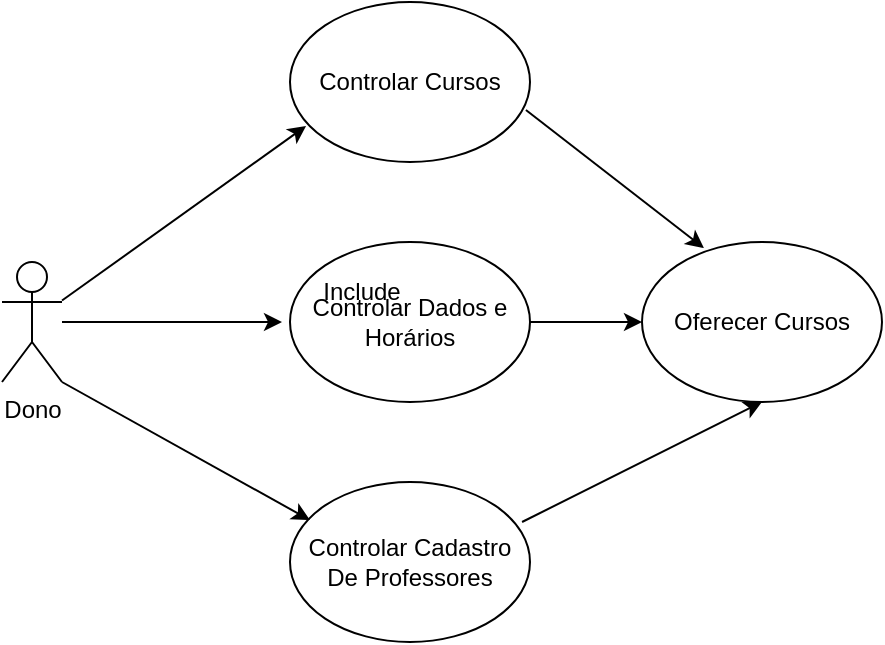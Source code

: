 <mxfile version="21.1.7" type="github">
  <diagram name="Página-1" id="fLmBTzo-LLOZFLIb12Rz">
    <mxGraphModel dx="880" dy="484" grid="1" gridSize="10" guides="1" tooltips="1" connect="1" arrows="1" fold="1" page="1" pageScale="1" pageWidth="827" pageHeight="1169" math="0" shadow="0">
      <root>
        <mxCell id="0" />
        <mxCell id="1" parent="0" />
        <mxCell id="4b8C5Z-WS3x3jiGMZM_m-4" value="Dono" style="shape=umlActor;verticalLabelPosition=bottom;verticalAlign=top;html=1;outlineConnect=0;" vertex="1" parent="1">
          <mxGeometry x="270" y="220" width="30" height="60" as="geometry" />
        </mxCell>
        <mxCell id="4b8C5Z-WS3x3jiGMZM_m-5" value="Controlar Cursos" style="ellipse;whiteSpace=wrap;html=1;" vertex="1" parent="1">
          <mxGeometry x="414" y="90" width="120" height="80" as="geometry" />
        </mxCell>
        <mxCell id="4b8C5Z-WS3x3jiGMZM_m-6" value="Controlar Cadastro De Professores" style="ellipse;whiteSpace=wrap;html=1;" vertex="1" parent="1">
          <mxGeometry x="414" y="330" width="120" height="80" as="geometry" />
        </mxCell>
        <mxCell id="4b8C5Z-WS3x3jiGMZM_m-7" value="Controlar Dados e Horários" style="ellipse;whiteSpace=wrap;html=1;" vertex="1" parent="1">
          <mxGeometry x="414" y="210" width="120" height="80" as="geometry" />
        </mxCell>
        <mxCell id="4b8C5Z-WS3x3jiGMZM_m-8" value="Oferecer Cursos" style="ellipse;whiteSpace=wrap;html=1;" vertex="1" parent="1">
          <mxGeometry x="590" y="210" width="120" height="80" as="geometry" />
        </mxCell>
        <mxCell id="4b8C5Z-WS3x3jiGMZM_m-9" value="" style="endArrow=classic;html=1;rounded=0;entryX=0.067;entryY=0.775;entryDx=0;entryDy=0;entryPerimeter=0;" edge="1" parent="1" source="4b8C5Z-WS3x3jiGMZM_m-4" target="4b8C5Z-WS3x3jiGMZM_m-5">
          <mxGeometry width="50" height="50" relative="1" as="geometry">
            <mxPoint x="-40" y="270" as="sourcePoint" />
            <mxPoint x="10" y="220" as="targetPoint" />
          </mxGeometry>
        </mxCell>
        <mxCell id="4b8C5Z-WS3x3jiGMZM_m-10" value="" style="endArrow=classic;html=1;rounded=0;" edge="1" parent="1" source="4b8C5Z-WS3x3jiGMZM_m-4">
          <mxGeometry width="50" height="50" relative="1" as="geometry">
            <mxPoint x="-40" y="270" as="sourcePoint" />
            <mxPoint x="410" y="250" as="targetPoint" />
          </mxGeometry>
        </mxCell>
        <mxCell id="4b8C5Z-WS3x3jiGMZM_m-11" value="" style="endArrow=classic;html=1;rounded=0;exitX=1;exitY=1;exitDx=0;exitDy=0;exitPerimeter=0;entryX=0.083;entryY=0.238;entryDx=0;entryDy=0;entryPerimeter=0;" edge="1" parent="1" source="4b8C5Z-WS3x3jiGMZM_m-4" target="4b8C5Z-WS3x3jiGMZM_m-6">
          <mxGeometry width="50" height="50" relative="1" as="geometry">
            <mxPoint x="-40" y="270" as="sourcePoint" />
            <mxPoint x="10" y="220" as="targetPoint" />
          </mxGeometry>
        </mxCell>
        <mxCell id="4b8C5Z-WS3x3jiGMZM_m-12" value="" style="endArrow=classic;html=1;rounded=0;entryX=0.5;entryY=1;entryDx=0;entryDy=0;exitX=0.967;exitY=0.25;exitDx=0;exitDy=0;exitPerimeter=0;" edge="1" parent="1" source="4b8C5Z-WS3x3jiGMZM_m-6" target="4b8C5Z-WS3x3jiGMZM_m-8">
          <mxGeometry width="50" height="50" relative="1" as="geometry">
            <mxPoint x="430" y="260" as="sourcePoint" />
            <mxPoint x="480" y="210" as="targetPoint" />
          </mxGeometry>
        </mxCell>
        <mxCell id="4b8C5Z-WS3x3jiGMZM_m-13" value="" style="endArrow=classic;html=1;rounded=0;entryX=0.258;entryY=0.038;entryDx=0;entryDy=0;entryPerimeter=0;exitX=0.983;exitY=0.675;exitDx=0;exitDy=0;exitPerimeter=0;" edge="1" parent="1" source="4b8C5Z-WS3x3jiGMZM_m-5" target="4b8C5Z-WS3x3jiGMZM_m-8">
          <mxGeometry width="50" height="50" relative="1" as="geometry">
            <mxPoint x="430" y="260" as="sourcePoint" />
            <mxPoint x="480" y="210" as="targetPoint" />
          </mxGeometry>
        </mxCell>
        <mxCell id="4b8C5Z-WS3x3jiGMZM_m-14" value="" style="endArrow=classic;html=1;rounded=0;entryX=0;entryY=0.5;entryDx=0;entryDy=0;exitX=1;exitY=0.5;exitDx=0;exitDy=0;" edge="1" parent="1" source="4b8C5Z-WS3x3jiGMZM_m-7" target="4b8C5Z-WS3x3jiGMZM_m-8">
          <mxGeometry width="50" height="50" relative="1" as="geometry">
            <mxPoint x="430" y="260" as="sourcePoint" />
            <mxPoint x="480" y="210" as="targetPoint" />
          </mxGeometry>
        </mxCell>
        <mxCell id="4b8C5Z-WS3x3jiGMZM_m-15" value="Include" style="text;html=1;strokeColor=none;fillColor=none;align=center;verticalAlign=middle;whiteSpace=wrap;rounded=0;" vertex="1" parent="1">
          <mxGeometry x="420" y="220" width="60" height="30" as="geometry" />
        </mxCell>
      </root>
    </mxGraphModel>
  </diagram>
</mxfile>
